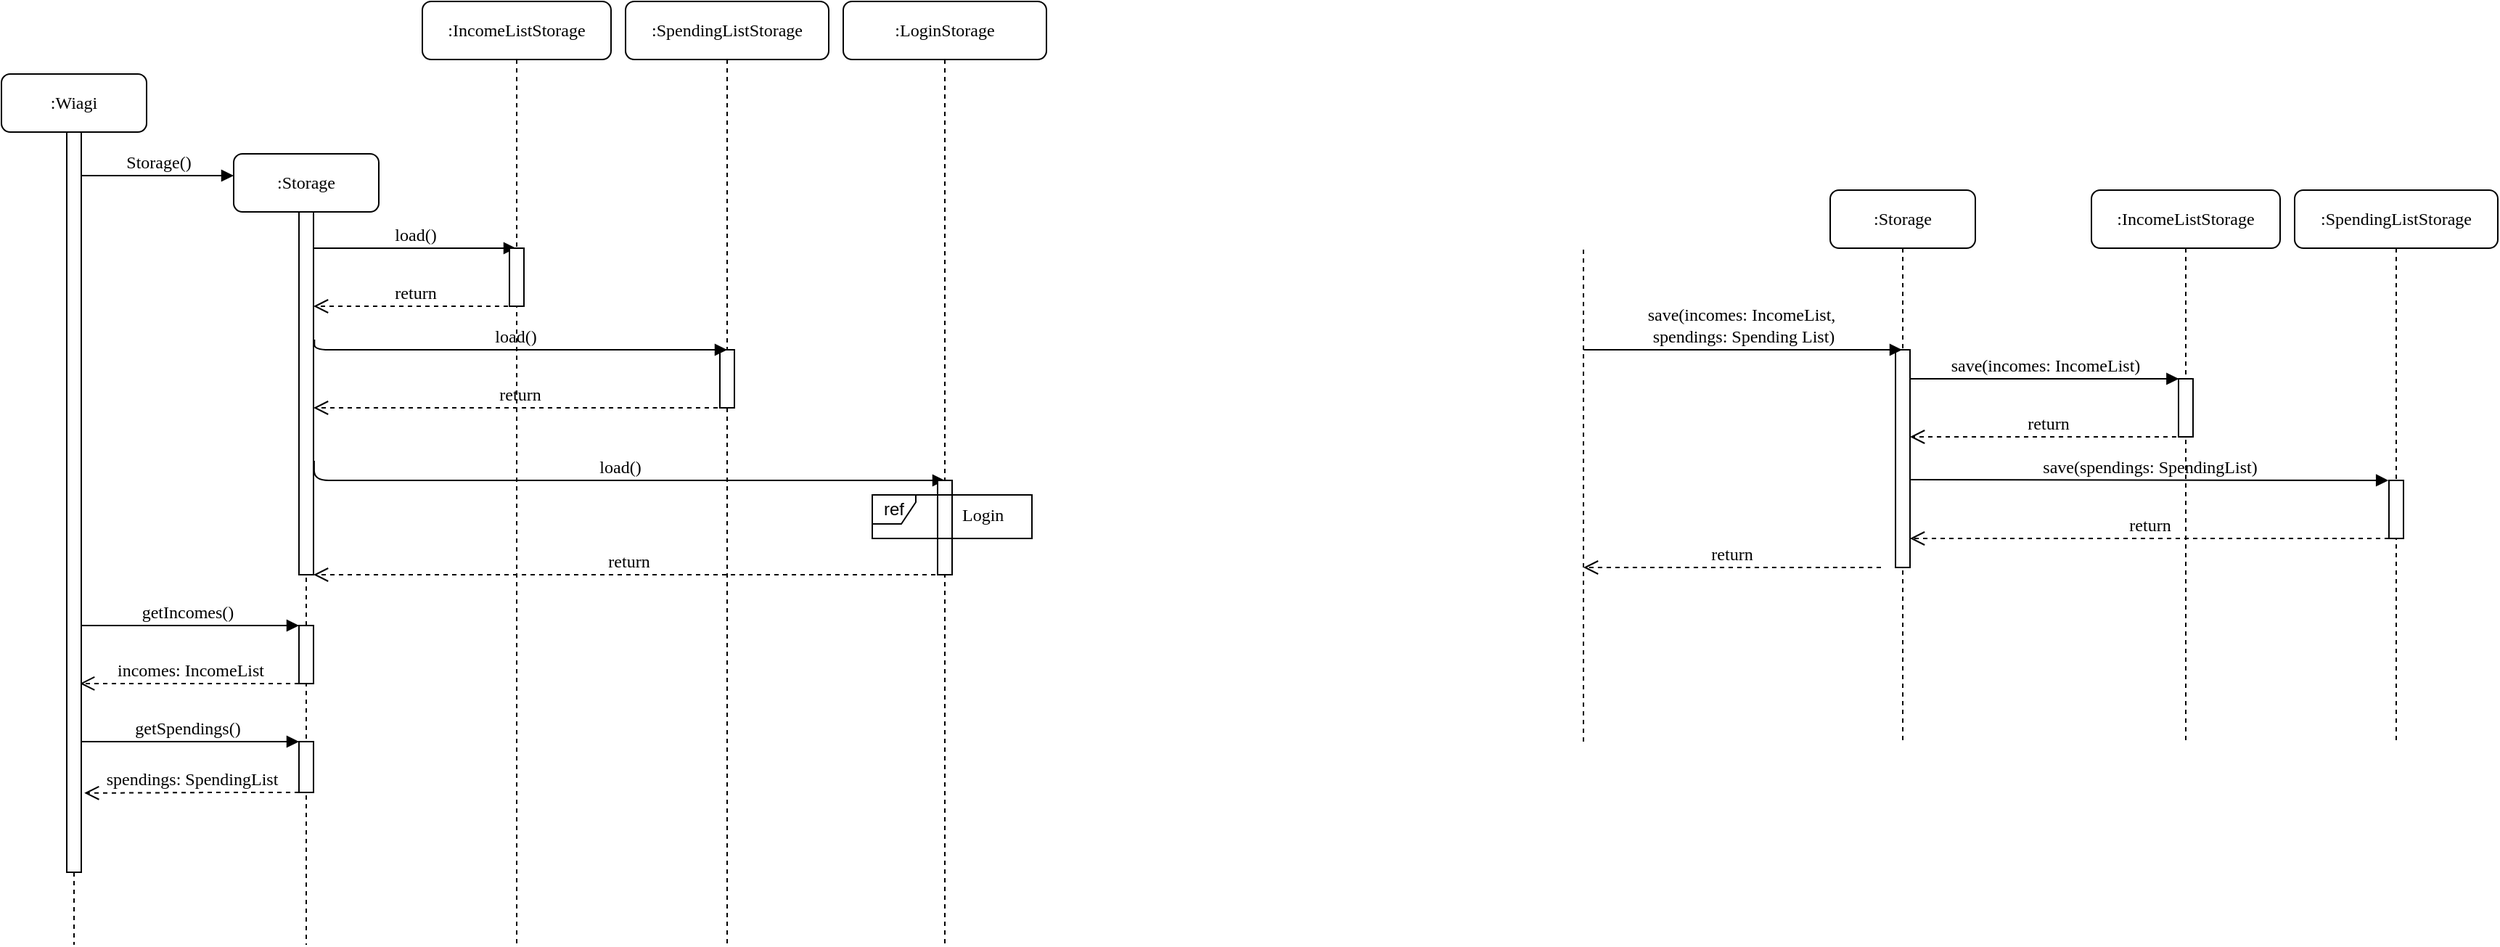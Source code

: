 <mxfile version="22.1.22" type="embed">
  <diagram name="Page-1" id="13e1069c-82ec-6db2-03f1-153e76fe0fe0">
    <mxGraphModel dx="1562" dy="736" grid="1" gridSize="10" guides="1" tooltips="1" connect="1" arrows="1" fold="1" page="1" pageScale="1" pageWidth="1100" pageHeight="850" background="none" math="0" shadow="0">
      <root>
        <mxCell id="0" />
        <mxCell id="1" parent="0" />
        <mxCell id="7baba1c4bc27f4b0-2" value=":Storage" style="shape=umlLifeline;perimeter=lifelinePerimeter;whiteSpace=wrap;html=1;container=1;collapsible=0;recursiveResize=0;outlineConnect=0;rounded=1;shadow=0;comic=0;labelBackgroundColor=none;strokeWidth=1;fontFamily=Verdana;fontSize=12;align=center;" parent="1" vertex="1">
          <mxGeometry x="260" y="135" width="100" height="545" as="geometry" />
        </mxCell>
        <mxCell id="7baba1c4bc27f4b0-10" value="" style="html=1;points=[];perimeter=orthogonalPerimeter;rounded=0;shadow=0;comic=0;labelBackgroundColor=none;strokeWidth=1;fontFamily=Verdana;fontSize=12;align=center;" parent="7baba1c4bc27f4b0-2" vertex="1">
          <mxGeometry x="45" y="40" width="10" height="250" as="geometry" />
        </mxCell>
        <mxCell id="PVHJ7KxA7nmS4XBwmIQY-6" value="" style="html=1;points=[];perimeter=orthogonalPerimeter;rounded=0;shadow=0;comic=0;labelBackgroundColor=none;strokeWidth=1;fontFamily=Verdana;fontSize=12;align=center;" parent="7baba1c4bc27f4b0-2" vertex="1">
          <mxGeometry x="45" y="325" width="10" height="40" as="geometry" />
        </mxCell>
        <mxCell id="PVHJ7KxA7nmS4XBwmIQY-8" value="incomes: IncomeList" style="html=1;verticalAlign=bottom;endArrow=open;dashed=1;endSize=8;labelBackgroundColor=none;fontFamily=Verdana;fontSize=12;edgeStyle=elbowEdgeStyle;elbow=horizontal;entryX=0.905;entryY=0.745;entryDx=0;entryDy=0;entryPerimeter=0;" parent="7baba1c4bc27f4b0-2" target="PVHJ7KxA7nmS4XBwmIQY-30" edge="1">
          <mxGeometry relative="1" as="geometry">
            <mxPoint x="-110.5" y="365" as="targetPoint" />
            <Array as="points">
              <mxPoint x="-10" y="365" />
              <mxPoint x="20" y="365" />
            </Array>
            <mxPoint x="45" y="365" as="sourcePoint" />
          </mxGeometry>
        </mxCell>
        <mxCell id="PVHJ7KxA7nmS4XBwmIQY-9" value="" style="html=1;points=[];perimeter=orthogonalPerimeter;rounded=0;shadow=0;comic=0;labelBackgroundColor=none;strokeWidth=1;fontFamily=Verdana;fontSize=12;align=center;" parent="7baba1c4bc27f4b0-2" vertex="1">
          <mxGeometry x="45" y="405" width="10" height="35" as="geometry" />
        </mxCell>
        <mxCell id="PVHJ7KxA7nmS4XBwmIQY-10" value="getSpendings()" style="html=1;verticalAlign=bottom;endArrow=block;labelBackgroundColor=none;fontFamily=Verdana;fontSize=12;edgeStyle=elbowEdgeStyle;elbow=vertical;" parent="7baba1c4bc27f4b0-2" edge="1">
          <mxGeometry relative="1" as="geometry">
            <mxPoint x="-110.5" y="405" as="sourcePoint" />
            <mxPoint x="45" y="405" as="targetPoint" />
          </mxGeometry>
        </mxCell>
        <mxCell id="PVHJ7KxA7nmS4XBwmIQY-7" value="getIncomes()" style="html=1;verticalAlign=bottom;endArrow=block;labelBackgroundColor=none;fontFamily=Verdana;fontSize=12;edgeStyle=elbowEdgeStyle;elbow=vertical;" parent="7baba1c4bc27f4b0-2" edge="1">
          <mxGeometry relative="1" as="geometry">
            <mxPoint x="-110.5" y="325" as="sourcePoint" />
            <mxPoint x="45" y="325" as="targetPoint" />
          </mxGeometry>
        </mxCell>
        <mxCell id="PVHJ7KxA7nmS4XBwmIQY-24" value="return" style="html=1;verticalAlign=bottom;endArrow=open;dashed=1;endSize=8;labelBackgroundColor=none;fontFamily=Verdana;fontSize=12;edgeStyle=elbowEdgeStyle;elbow=vertical;" parent="7baba1c4bc27f4b0-2" edge="1">
          <mxGeometry relative="1" as="geometry">
            <mxPoint x="55" y="105" as="targetPoint" />
            <Array as="points">
              <mxPoint x="140" y="105" />
              <mxPoint x="170" y="105" />
            </Array>
            <mxPoint x="195" y="105" as="sourcePoint" />
          </mxGeometry>
        </mxCell>
        <mxCell id="PVHJ7KxA7nmS4XBwmIQY-25" value="return" style="html=1;verticalAlign=bottom;endArrow=open;dashed=1;endSize=8;labelBackgroundColor=none;fontFamily=Verdana;fontSize=12;edgeStyle=elbowEdgeStyle;elbow=vertical;" parent="7baba1c4bc27f4b0-2" source="PVHJ7KxA7nmS4XBwmIQY-17" edge="1">
          <mxGeometry relative="1" as="geometry">
            <mxPoint x="55" y="175" as="targetPoint" />
            <Array as="points">
              <mxPoint x="130" y="175" />
              <mxPoint x="160" y="175" />
            </Array>
            <mxPoint x="185" y="175" as="sourcePoint" />
          </mxGeometry>
        </mxCell>
        <mxCell id="PVHJ7KxA7nmS4XBwmIQY-29" value="return" style="html=1;verticalAlign=bottom;endArrow=open;dashed=1;endSize=8;labelBackgroundColor=none;fontFamily=Verdana;fontSize=12;edgeStyle=elbowEdgeStyle;elbow=vertical;" parent="7baba1c4bc27f4b0-2" source="PVHJ7KxA7nmS4XBwmIQY-21" edge="1">
          <mxGeometry relative="1" as="geometry">
            <mxPoint x="55" y="290" as="targetPoint" />
            <Array as="points">
              <mxPoint x="270.5" y="290" />
              <mxPoint x="300.5" y="290" />
            </Array>
            <mxPoint x="480.5" y="290" as="sourcePoint" />
          </mxGeometry>
        </mxCell>
        <mxCell id="7baba1c4bc27f4b0-3" value=":IncomeListStorage" style="shape=umlLifeline;perimeter=lifelinePerimeter;whiteSpace=wrap;html=1;container=1;collapsible=0;recursiveResize=0;outlineConnect=0;rounded=1;shadow=0;comic=0;labelBackgroundColor=none;strokeWidth=1;fontFamily=Verdana;fontSize=12;align=center;" parent="1" vertex="1">
          <mxGeometry x="390" y="30" width="130" height="650" as="geometry" />
        </mxCell>
        <mxCell id="PVHJ7KxA7nmS4XBwmIQY-15" value="load()" style="html=1;verticalAlign=bottom;endArrow=block;labelBackgroundColor=none;fontFamily=Verdana;fontSize=12;edgeStyle=elbowEdgeStyle;elbow=vertical;" parent="7baba1c4bc27f4b0-3" target="7baba1c4bc27f4b0-3" edge="1">
          <mxGeometry relative="1" as="geometry">
            <mxPoint x="-75" y="170" as="sourcePoint" />
            <mxPoint x="30" y="170" as="targetPoint" />
            <Array as="points">
              <mxPoint x="10" y="170" />
            </Array>
          </mxGeometry>
        </mxCell>
        <mxCell id="PVHJ7KxA7nmS4XBwmIQY-16" value="" style="html=1;points=[];perimeter=orthogonalPerimeter;rounded=0;shadow=0;comic=0;labelBackgroundColor=none;strokeWidth=1;fontFamily=Verdana;fontSize=12;align=center;" parent="7baba1c4bc27f4b0-3" vertex="1">
          <mxGeometry x="60" y="170" width="10" height="40" as="geometry" />
        </mxCell>
        <mxCell id="PVHJ7KxA7nmS4XBwmIQY-23" value="load()" style="html=1;verticalAlign=bottom;endArrow=block;labelBackgroundColor=none;fontFamily=Verdana;fontSize=12;edgeStyle=elbowEdgeStyle;elbow=vertical;exitX=1.045;exitY=0.686;exitDx=0;exitDy=0;exitPerimeter=0;" parent="7baba1c4bc27f4b0-3" source="7baba1c4bc27f4b0-10" edge="1">
          <mxGeometry relative="1" as="geometry">
            <mxPoint x="-70" y="330" as="sourcePoint" />
            <mxPoint x="360" y="330" as="targetPoint" />
            <Array as="points">
              <mxPoint x="-9.5" y="330" />
              <mxPoint x="146" y="325" />
            </Array>
          </mxGeometry>
        </mxCell>
        <mxCell id="7baba1c4bc27f4b0-8" value=":Wiagi" style="shape=umlLifeline;perimeter=lifelinePerimeter;whiteSpace=wrap;html=1;container=1;collapsible=0;recursiveResize=0;outlineConnect=0;rounded=1;shadow=0;comic=0;labelBackgroundColor=none;strokeWidth=1;fontFamily=Verdana;fontSize=12;align=center;" parent="1" vertex="1">
          <mxGeometry x="100" y="80" width="100" height="600" as="geometry" />
        </mxCell>
        <mxCell id="PVHJ7KxA7nmS4XBwmIQY-11" value="spendings: SpendingList" style="html=1;verticalAlign=bottom;endArrow=open;dashed=1;endSize=8;labelBackgroundColor=none;fontFamily=Verdana;fontSize=12;edgeStyle=elbowEdgeStyle;elbow=horizontal;entryX=1.21;entryY=0.893;entryDx=0;entryDy=0;entryPerimeter=0;" parent="7baba1c4bc27f4b0-8" target="PVHJ7KxA7nmS4XBwmIQY-30" edge="1">
          <mxGeometry relative="1" as="geometry">
            <mxPoint x="49.5" y="495" as="targetPoint" />
            <Array as="points">
              <mxPoint x="150" y="495" />
              <mxPoint x="180" y="495" />
            </Array>
            <mxPoint x="205" y="495" as="sourcePoint" />
          </mxGeometry>
        </mxCell>
        <mxCell id="PVHJ7KxA7nmS4XBwmIQY-30" value="" style="html=1;points=[];perimeter=orthogonalPerimeter;rounded=0;shadow=0;comic=0;labelBackgroundColor=none;strokeWidth=1;fontFamily=Verdana;fontSize=12;align=center;" parent="7baba1c4bc27f4b0-8" vertex="1">
          <mxGeometry x="45" y="40" width="10" height="510" as="geometry" />
        </mxCell>
        <mxCell id="7baba1c4bc27f4b0-11" value="Storage()" style="html=1;verticalAlign=bottom;endArrow=block;labelBackgroundColor=none;fontFamily=Verdana;fontSize=12;edgeStyle=elbowEdgeStyle;elbow=vertical;" parent="7baba1c4bc27f4b0-8" edge="1">
          <mxGeometry relative="1" as="geometry">
            <mxPoint x="55" y="70" as="sourcePoint" />
            <mxPoint x="160" y="70" as="targetPoint" />
          </mxGeometry>
        </mxCell>
        <mxCell id="PVHJ7KxA7nmS4XBwmIQY-17" value=":SpendingListStorage" style="shape=umlLifeline;perimeter=lifelinePerimeter;whiteSpace=wrap;html=1;container=1;collapsible=0;recursiveResize=0;outlineConnect=0;rounded=1;shadow=0;comic=0;labelBackgroundColor=none;strokeWidth=1;fontFamily=Verdana;fontSize=12;align=center;" parent="1" vertex="1">
          <mxGeometry x="530" y="30" width="140" height="650" as="geometry" />
        </mxCell>
        <mxCell id="PVHJ7KxA7nmS4XBwmIQY-19" value="" style="html=1;points=[];perimeter=orthogonalPerimeter;rounded=0;shadow=0;comic=0;labelBackgroundColor=none;strokeWidth=1;fontFamily=Verdana;fontSize=12;align=center;" parent="PVHJ7KxA7nmS4XBwmIQY-17" vertex="1">
          <mxGeometry x="65" y="240" width="10" height="40" as="geometry" />
        </mxCell>
        <mxCell id="PVHJ7KxA7nmS4XBwmIQY-18" value="load()" style="html=1;verticalAlign=bottom;endArrow=block;labelBackgroundColor=none;fontFamily=Verdana;fontSize=12;edgeStyle=elbowEdgeStyle;elbow=vertical;exitX=1.064;exitY=0.352;exitDx=0;exitDy=0;exitPerimeter=0;" parent="PVHJ7KxA7nmS4XBwmIQY-17" source="7baba1c4bc27f4b0-10" edge="1">
          <mxGeometry relative="1" as="geometry">
            <mxPoint x="-210" y="240" as="sourcePoint" />
            <mxPoint x="70" y="240" as="targetPoint" />
            <Array as="points">
              <mxPoint x="-190" y="240" />
            </Array>
          </mxGeometry>
        </mxCell>
        <mxCell id="PVHJ7KxA7nmS4XBwmIQY-21" value=":LoginStorage" style="shape=umlLifeline;perimeter=lifelinePerimeter;whiteSpace=wrap;html=1;container=1;collapsible=0;recursiveResize=0;outlineConnect=0;rounded=1;shadow=0;comic=0;labelBackgroundColor=none;strokeWidth=1;fontFamily=Verdana;fontSize=12;align=center;" parent="1" vertex="1">
          <mxGeometry x="680" y="30" width="140" height="650" as="geometry" />
        </mxCell>
        <mxCell id="PVHJ7KxA7nmS4XBwmIQY-22" value="" style="html=1;points=[];perimeter=orthogonalPerimeter;rounded=0;shadow=0;comic=0;labelBackgroundColor=none;strokeWidth=1;fontFamily=Verdana;fontSize=12;align=center;" parent="PVHJ7KxA7nmS4XBwmIQY-21" vertex="1">
          <mxGeometry x="65" y="330" width="10" height="65" as="geometry" />
        </mxCell>
        <mxCell id="PVHJ7KxA7nmS4XBwmIQY-27" value="ref" style="shape=umlFrame;whiteSpace=wrap;html=1;pointerEvents=0;width=30;height=20;" parent="1" vertex="1">
          <mxGeometry x="700" y="370" width="110" height="30" as="geometry" />
        </mxCell>
        <mxCell id="PVHJ7KxA7nmS4XBwmIQY-28" value="&lt;div style=&quot;text-align: center;&quot;&gt;&lt;span style=&quot;background-color: initial; text-wrap-mode: nowrap;&quot;&gt;&lt;font face=&quot;Verdana&quot;&gt;Login&lt;/font&gt;&lt;/span&gt;&lt;/div&gt;" style="text;whiteSpace=wrap;html=1;" parent="1" vertex="1">
          <mxGeometry x="760" y="370" width="70" height="20" as="geometry" />
        </mxCell>
        <mxCell id="ayXunKOXgGrb0KjlboO9-26" value=":Storage" style="shape=umlLifeline;perimeter=lifelinePerimeter;whiteSpace=wrap;html=1;container=1;collapsible=0;recursiveResize=0;outlineConnect=0;rounded=1;shadow=0;comic=0;labelBackgroundColor=none;strokeWidth=1;fontFamily=Verdana;fontSize=12;align=center;" parent="1" vertex="1">
          <mxGeometry x="1360" y="160" width="100" height="380" as="geometry" />
        </mxCell>
        <mxCell id="ayXunKOXgGrb0KjlboO9-27" value="" style="html=1;points=[];perimeter=orthogonalPerimeter;rounded=0;shadow=0;comic=0;labelBackgroundColor=none;strokeWidth=1;fontFamily=Verdana;fontSize=12;align=center;" parent="ayXunKOXgGrb0KjlboO9-26" vertex="1">
          <mxGeometry x="45" y="110" width="10" height="150" as="geometry" />
        </mxCell>
        <mxCell id="ayXunKOXgGrb0KjlboO9-51" value="save(incomes: IncomeList)" style="html=1;verticalAlign=bottom;endArrow=block;labelBackgroundColor=none;fontFamily=Verdana;fontSize=12;edgeStyle=elbowEdgeStyle;elbow=vertical;entryX=0.019;entryY=-0.012;entryDx=0;entryDy=0;entryPerimeter=0;" parent="ayXunKOXgGrb0KjlboO9-26" target="ayXunKOXgGrb0KjlboO9-38" edge="1">
          <mxGeometry relative="1" as="geometry">
            <mxPoint x="55" y="130" as="sourcePoint" />
            <mxPoint x="185" y="130" as="targetPoint" />
          </mxGeometry>
        </mxCell>
        <mxCell id="ayXunKOXgGrb0KjlboO9-53" value="return" style="html=1;verticalAlign=bottom;endArrow=open;dashed=1;endSize=8;labelBackgroundColor=none;fontFamily=Verdana;fontSize=12;edgeStyle=elbowEdgeStyle;elbow=vertical;entryX=1.005;entryY=0.334;entryDx=0;entryDy=0;entryPerimeter=0;" parent="ayXunKOXgGrb0KjlboO9-26" source="ayXunKOXgGrb0KjlboO9-36" edge="1">
          <mxGeometry relative="1" as="geometry">
            <mxPoint x="55.0" y="170.12" as="targetPoint" />
            <Array as="points">
              <mxPoint x="164.95" y="170" />
            </Array>
            <mxPoint x="189.95" y="170" as="sourcePoint" />
          </mxGeometry>
        </mxCell>
        <mxCell id="ayXunKOXgGrb0KjlboO9-58" value="return" style="html=1;verticalAlign=bottom;endArrow=open;dashed=1;endSize=8;labelBackgroundColor=none;fontFamily=Verdana;fontSize=12;edgeStyle=elbowEdgeStyle;elbow=vertical;" parent="ayXunKOXgGrb0KjlboO9-26" edge="1">
          <mxGeometry relative="1" as="geometry">
            <mxPoint x="-170" y="260" as="targetPoint" />
            <Array as="points" />
            <mxPoint x="34.95" y="260" as="sourcePoint" />
          </mxGeometry>
        </mxCell>
        <mxCell id="ayXunKOXgGrb0KjlboO9-36" value=":IncomeListStorage" style="shape=umlLifeline;perimeter=lifelinePerimeter;whiteSpace=wrap;html=1;container=1;collapsible=0;recursiveResize=0;outlineConnect=0;rounded=1;shadow=0;comic=0;labelBackgroundColor=none;strokeWidth=1;fontFamily=Verdana;fontSize=12;align=center;" parent="1" vertex="1">
          <mxGeometry x="1540" y="160" width="130" height="380" as="geometry" />
        </mxCell>
        <mxCell id="ayXunKOXgGrb0KjlboO9-38" value="" style="html=1;points=[];perimeter=orthogonalPerimeter;rounded=0;shadow=0;comic=0;labelBackgroundColor=none;strokeWidth=1;fontFamily=Verdana;fontSize=12;align=center;" parent="ayXunKOXgGrb0KjlboO9-36" vertex="1">
          <mxGeometry x="60" y="130" width="10" height="40" as="geometry" />
        </mxCell>
        <mxCell id="ayXunKOXgGrb0KjlboO9-55" value="return" style="html=1;verticalAlign=bottom;endArrow=open;dashed=1;endSize=8;labelBackgroundColor=none;fontFamily=Verdana;fontSize=12;edgeStyle=elbowEdgeStyle;elbow=vertical;entryX=0.996;entryY=0.861;entryDx=0;entryDy=0;entryPerimeter=0;" parent="ayXunKOXgGrb0KjlboO9-36" target="ayXunKOXgGrb0KjlboO9-27" edge="1">
          <mxGeometry relative="1" as="geometry">
            <mxPoint x="-30" y="240" as="targetPoint" />
            <Array as="points">
              <mxPoint x="180" y="240" />
            </Array>
            <mxPoint x="205" y="240" as="sourcePoint" />
          </mxGeometry>
        </mxCell>
        <mxCell id="ayXunKOXgGrb0KjlboO9-44" value=":SpendingListStorage" style="shape=umlLifeline;perimeter=lifelinePerimeter;whiteSpace=wrap;html=1;container=1;collapsible=0;recursiveResize=0;outlineConnect=0;rounded=1;shadow=0;comic=0;labelBackgroundColor=none;strokeWidth=1;fontFamily=Verdana;fontSize=12;align=center;" parent="1" vertex="1">
          <mxGeometry x="1680" y="160" width="140" height="380" as="geometry" />
        </mxCell>
        <mxCell id="ayXunKOXgGrb0KjlboO9-45" value="" style="html=1;points=[];perimeter=orthogonalPerimeter;rounded=0;shadow=0;comic=0;labelBackgroundColor=none;strokeWidth=1;fontFamily=Verdana;fontSize=12;align=center;" parent="ayXunKOXgGrb0KjlboO9-44" vertex="1">
          <mxGeometry x="65" y="200" width="10" height="40" as="geometry" />
        </mxCell>
        <mxCell id="ayXunKOXgGrb0KjlboO9-43" value="save(incomes: IncomeList,&amp;nbsp;&lt;div&gt;spendings: Spending List)&lt;/div&gt;" style="html=1;verticalAlign=bottom;endArrow=block;labelBackgroundColor=none;fontFamily=Verdana;fontSize=12;edgeStyle=elbowEdgeStyle;elbow=vertical;" parent="1" target="ayXunKOXgGrb0KjlboO9-26" edge="1">
          <mxGeometry relative="1" as="geometry">
            <mxPoint x="1190" y="270" as="sourcePoint" />
            <mxPoint x="1300" y="270" as="targetPoint" />
          </mxGeometry>
        </mxCell>
        <mxCell id="ayXunKOXgGrb0KjlboO9-57" value="save(spendings: SpendingList)" style="html=1;verticalAlign=bottom;endArrow=block;labelBackgroundColor=none;fontFamily=Verdana;fontSize=12;edgeStyle=elbowEdgeStyle;elbow=vertical;entryX=-0.041;entryY=0.018;entryDx=0;entryDy=0;entryPerimeter=0;exitX=1.062;exitY=0.597;exitDx=0;exitDy=0;exitPerimeter=0;" parent="1" source="ayXunKOXgGrb0KjlboO9-27" target="ayXunKOXgGrb0KjlboO9-45" edge="1">
          <mxGeometry relative="1" as="geometry">
            <mxPoint x="1465" y="360.22" as="sourcePoint" />
            <mxPoint x="1600" y="360.22" as="targetPoint" />
          </mxGeometry>
        </mxCell>
        <mxCell id="ayXunKOXgGrb0KjlboO9-81" value="" style="endArrow=none;dashed=1;html=1;rounded=0;" parent="1" edge="1">
          <mxGeometry width="50" height="50" relative="1" as="geometry">
            <mxPoint x="1190" y="540" as="sourcePoint" />
            <mxPoint x="1190" y="200" as="targetPoint" />
          </mxGeometry>
        </mxCell>
      </root>
    </mxGraphModel>
  </diagram>
</mxfile>
